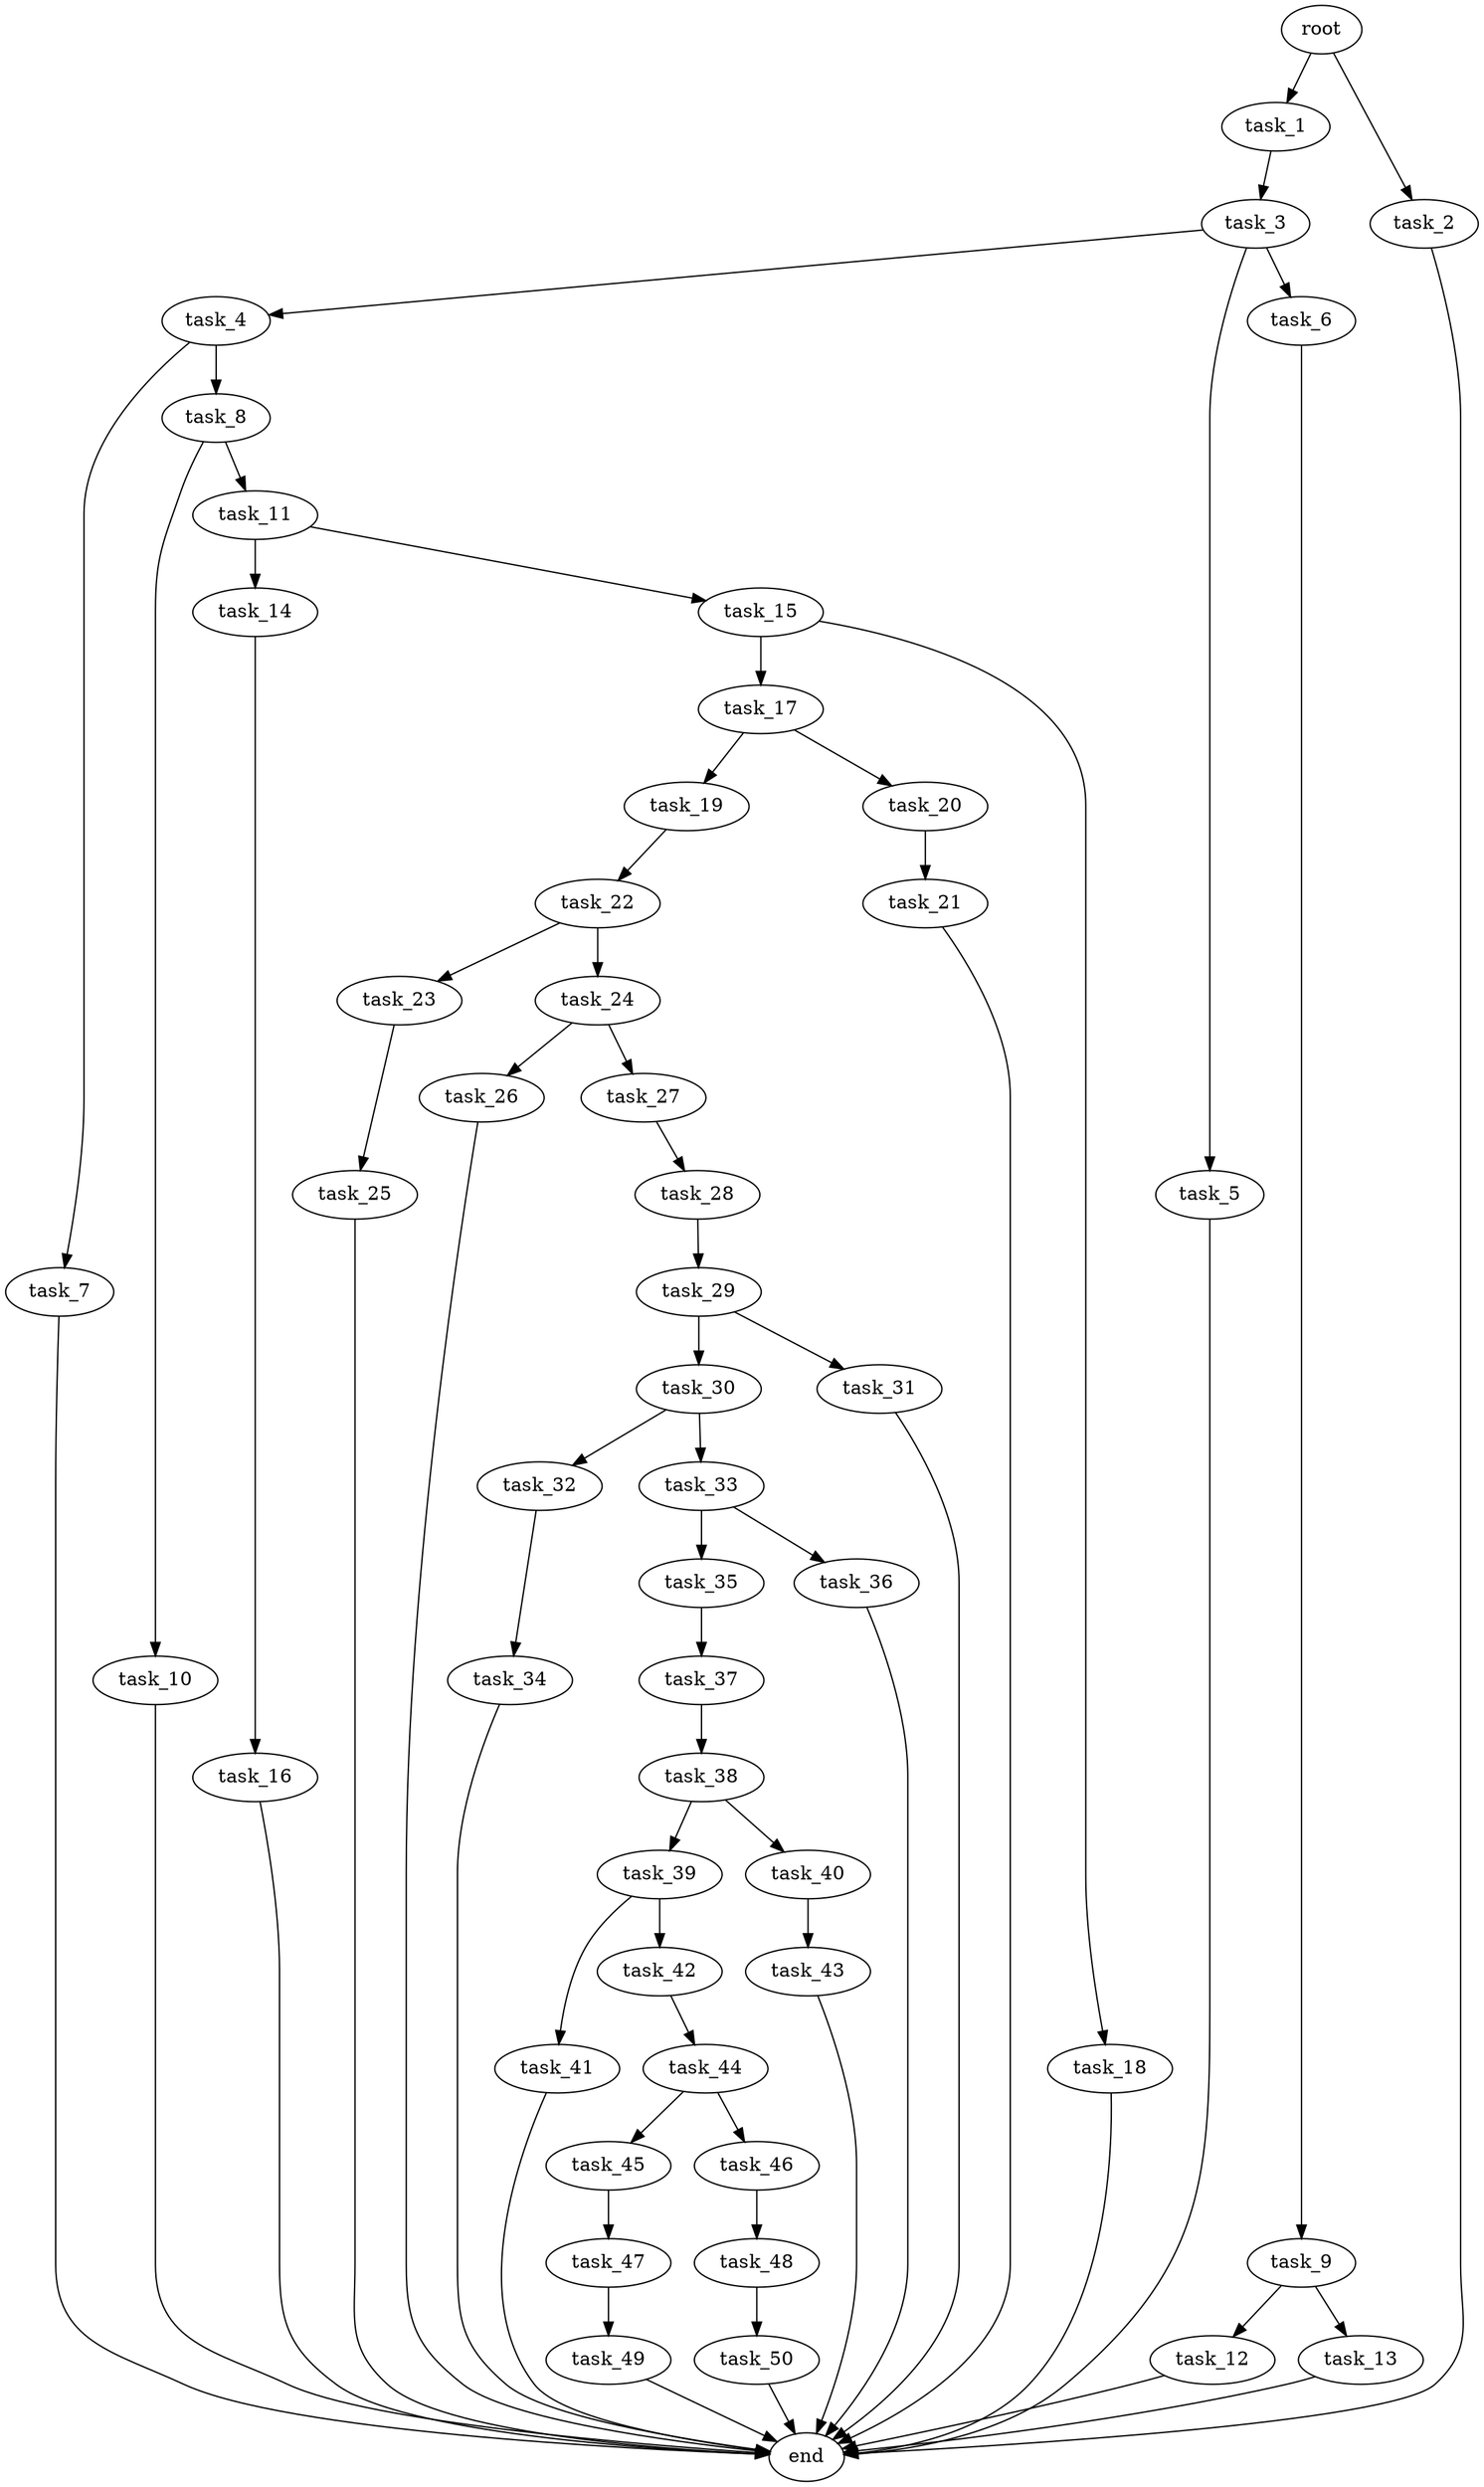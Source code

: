 digraph G {
  root [size="0.000000e+00"];
  task_1 [size="2.072608e+10"];
  task_2 [size="8.233159e+10"];
  task_3 [size="4.996411e+10"];
  task_4 [size="4.260756e+10"];
  task_5 [size="4.938023e+10"];
  task_6 [size="1.886063e+10"];
  task_7 [size="6.832995e+10"];
  task_8 [size="1.718234e+10"];
  task_9 [size="3.890786e+10"];
  task_10 [size="8.024955e+10"];
  task_11 [size="6.910840e+10"];
  task_12 [size="4.216495e+10"];
  task_13 [size="1.206223e+10"];
  task_14 [size="8.375948e+10"];
  task_15 [size="7.697405e+09"];
  task_16 [size="6.139588e+10"];
  task_17 [size="5.269307e+10"];
  task_18 [size="2.678341e+10"];
  task_19 [size="3.672730e+09"];
  task_20 [size="8.478999e+10"];
  task_21 [size="3.105412e+10"];
  task_22 [size="6.020911e+10"];
  task_23 [size="5.637670e+09"];
  task_24 [size="4.762740e+10"];
  task_25 [size="1.634259e+10"];
  task_26 [size="3.573214e+10"];
  task_27 [size="2.959240e+10"];
  task_28 [size="5.159369e+10"];
  task_29 [size="3.329750e+10"];
  task_30 [size="2.249850e+10"];
  task_31 [size="6.948751e+10"];
  task_32 [size="9.038150e+10"];
  task_33 [size="8.203469e+10"];
  task_34 [size="2.344966e+10"];
  task_35 [size="5.977422e+10"];
  task_36 [size="5.860380e+10"];
  task_37 [size="7.585286e+10"];
  task_38 [size="1.237500e+10"];
  task_39 [size="4.818809e+10"];
  task_40 [size="2.785238e+10"];
  task_41 [size="7.325446e+10"];
  task_42 [size="6.037963e+10"];
  task_43 [size="1.542117e+10"];
  task_44 [size="9.107850e+10"];
  task_45 [size="7.772180e+10"];
  task_46 [size="8.919869e+10"];
  task_47 [size="1.059308e+10"];
  task_48 [size="8.087411e+10"];
  task_49 [size="6.983287e+09"];
  task_50 [size="6.002389e+10"];
  end [size="0.000000e+00"];

  root -> task_1 [size="1.000000e-12"];
  root -> task_2 [size="1.000000e-12"];
  task_1 -> task_3 [size="4.996411e+08"];
  task_2 -> end [size="1.000000e-12"];
  task_3 -> task_4 [size="4.260756e+08"];
  task_3 -> task_5 [size="4.938023e+08"];
  task_3 -> task_6 [size="1.886063e+08"];
  task_4 -> task_7 [size="6.832995e+08"];
  task_4 -> task_8 [size="1.718234e+08"];
  task_5 -> end [size="1.000000e-12"];
  task_6 -> task_9 [size="3.890786e+08"];
  task_7 -> end [size="1.000000e-12"];
  task_8 -> task_10 [size="8.024955e+08"];
  task_8 -> task_11 [size="6.910840e+08"];
  task_9 -> task_12 [size="4.216495e+08"];
  task_9 -> task_13 [size="1.206223e+08"];
  task_10 -> end [size="1.000000e-12"];
  task_11 -> task_14 [size="8.375948e+08"];
  task_11 -> task_15 [size="7.697405e+07"];
  task_12 -> end [size="1.000000e-12"];
  task_13 -> end [size="1.000000e-12"];
  task_14 -> task_16 [size="6.139588e+08"];
  task_15 -> task_17 [size="5.269307e+08"];
  task_15 -> task_18 [size="2.678341e+08"];
  task_16 -> end [size="1.000000e-12"];
  task_17 -> task_19 [size="3.672730e+07"];
  task_17 -> task_20 [size="8.478999e+08"];
  task_18 -> end [size="1.000000e-12"];
  task_19 -> task_22 [size="6.020911e+08"];
  task_20 -> task_21 [size="3.105412e+08"];
  task_21 -> end [size="1.000000e-12"];
  task_22 -> task_23 [size="5.637670e+07"];
  task_22 -> task_24 [size="4.762740e+08"];
  task_23 -> task_25 [size="1.634259e+08"];
  task_24 -> task_26 [size="3.573214e+08"];
  task_24 -> task_27 [size="2.959240e+08"];
  task_25 -> end [size="1.000000e-12"];
  task_26 -> end [size="1.000000e-12"];
  task_27 -> task_28 [size="5.159369e+08"];
  task_28 -> task_29 [size="3.329750e+08"];
  task_29 -> task_30 [size="2.249850e+08"];
  task_29 -> task_31 [size="6.948751e+08"];
  task_30 -> task_32 [size="9.038150e+08"];
  task_30 -> task_33 [size="8.203469e+08"];
  task_31 -> end [size="1.000000e-12"];
  task_32 -> task_34 [size="2.344966e+08"];
  task_33 -> task_35 [size="5.977422e+08"];
  task_33 -> task_36 [size="5.860380e+08"];
  task_34 -> end [size="1.000000e-12"];
  task_35 -> task_37 [size="7.585286e+08"];
  task_36 -> end [size="1.000000e-12"];
  task_37 -> task_38 [size="1.237500e+08"];
  task_38 -> task_39 [size="4.818809e+08"];
  task_38 -> task_40 [size="2.785238e+08"];
  task_39 -> task_41 [size="7.325446e+08"];
  task_39 -> task_42 [size="6.037963e+08"];
  task_40 -> task_43 [size="1.542117e+08"];
  task_41 -> end [size="1.000000e-12"];
  task_42 -> task_44 [size="9.107850e+08"];
  task_43 -> end [size="1.000000e-12"];
  task_44 -> task_45 [size="7.772180e+08"];
  task_44 -> task_46 [size="8.919869e+08"];
  task_45 -> task_47 [size="1.059308e+08"];
  task_46 -> task_48 [size="8.087411e+08"];
  task_47 -> task_49 [size="6.983287e+07"];
  task_48 -> task_50 [size="6.002389e+08"];
  task_49 -> end [size="1.000000e-12"];
  task_50 -> end [size="1.000000e-12"];
}
